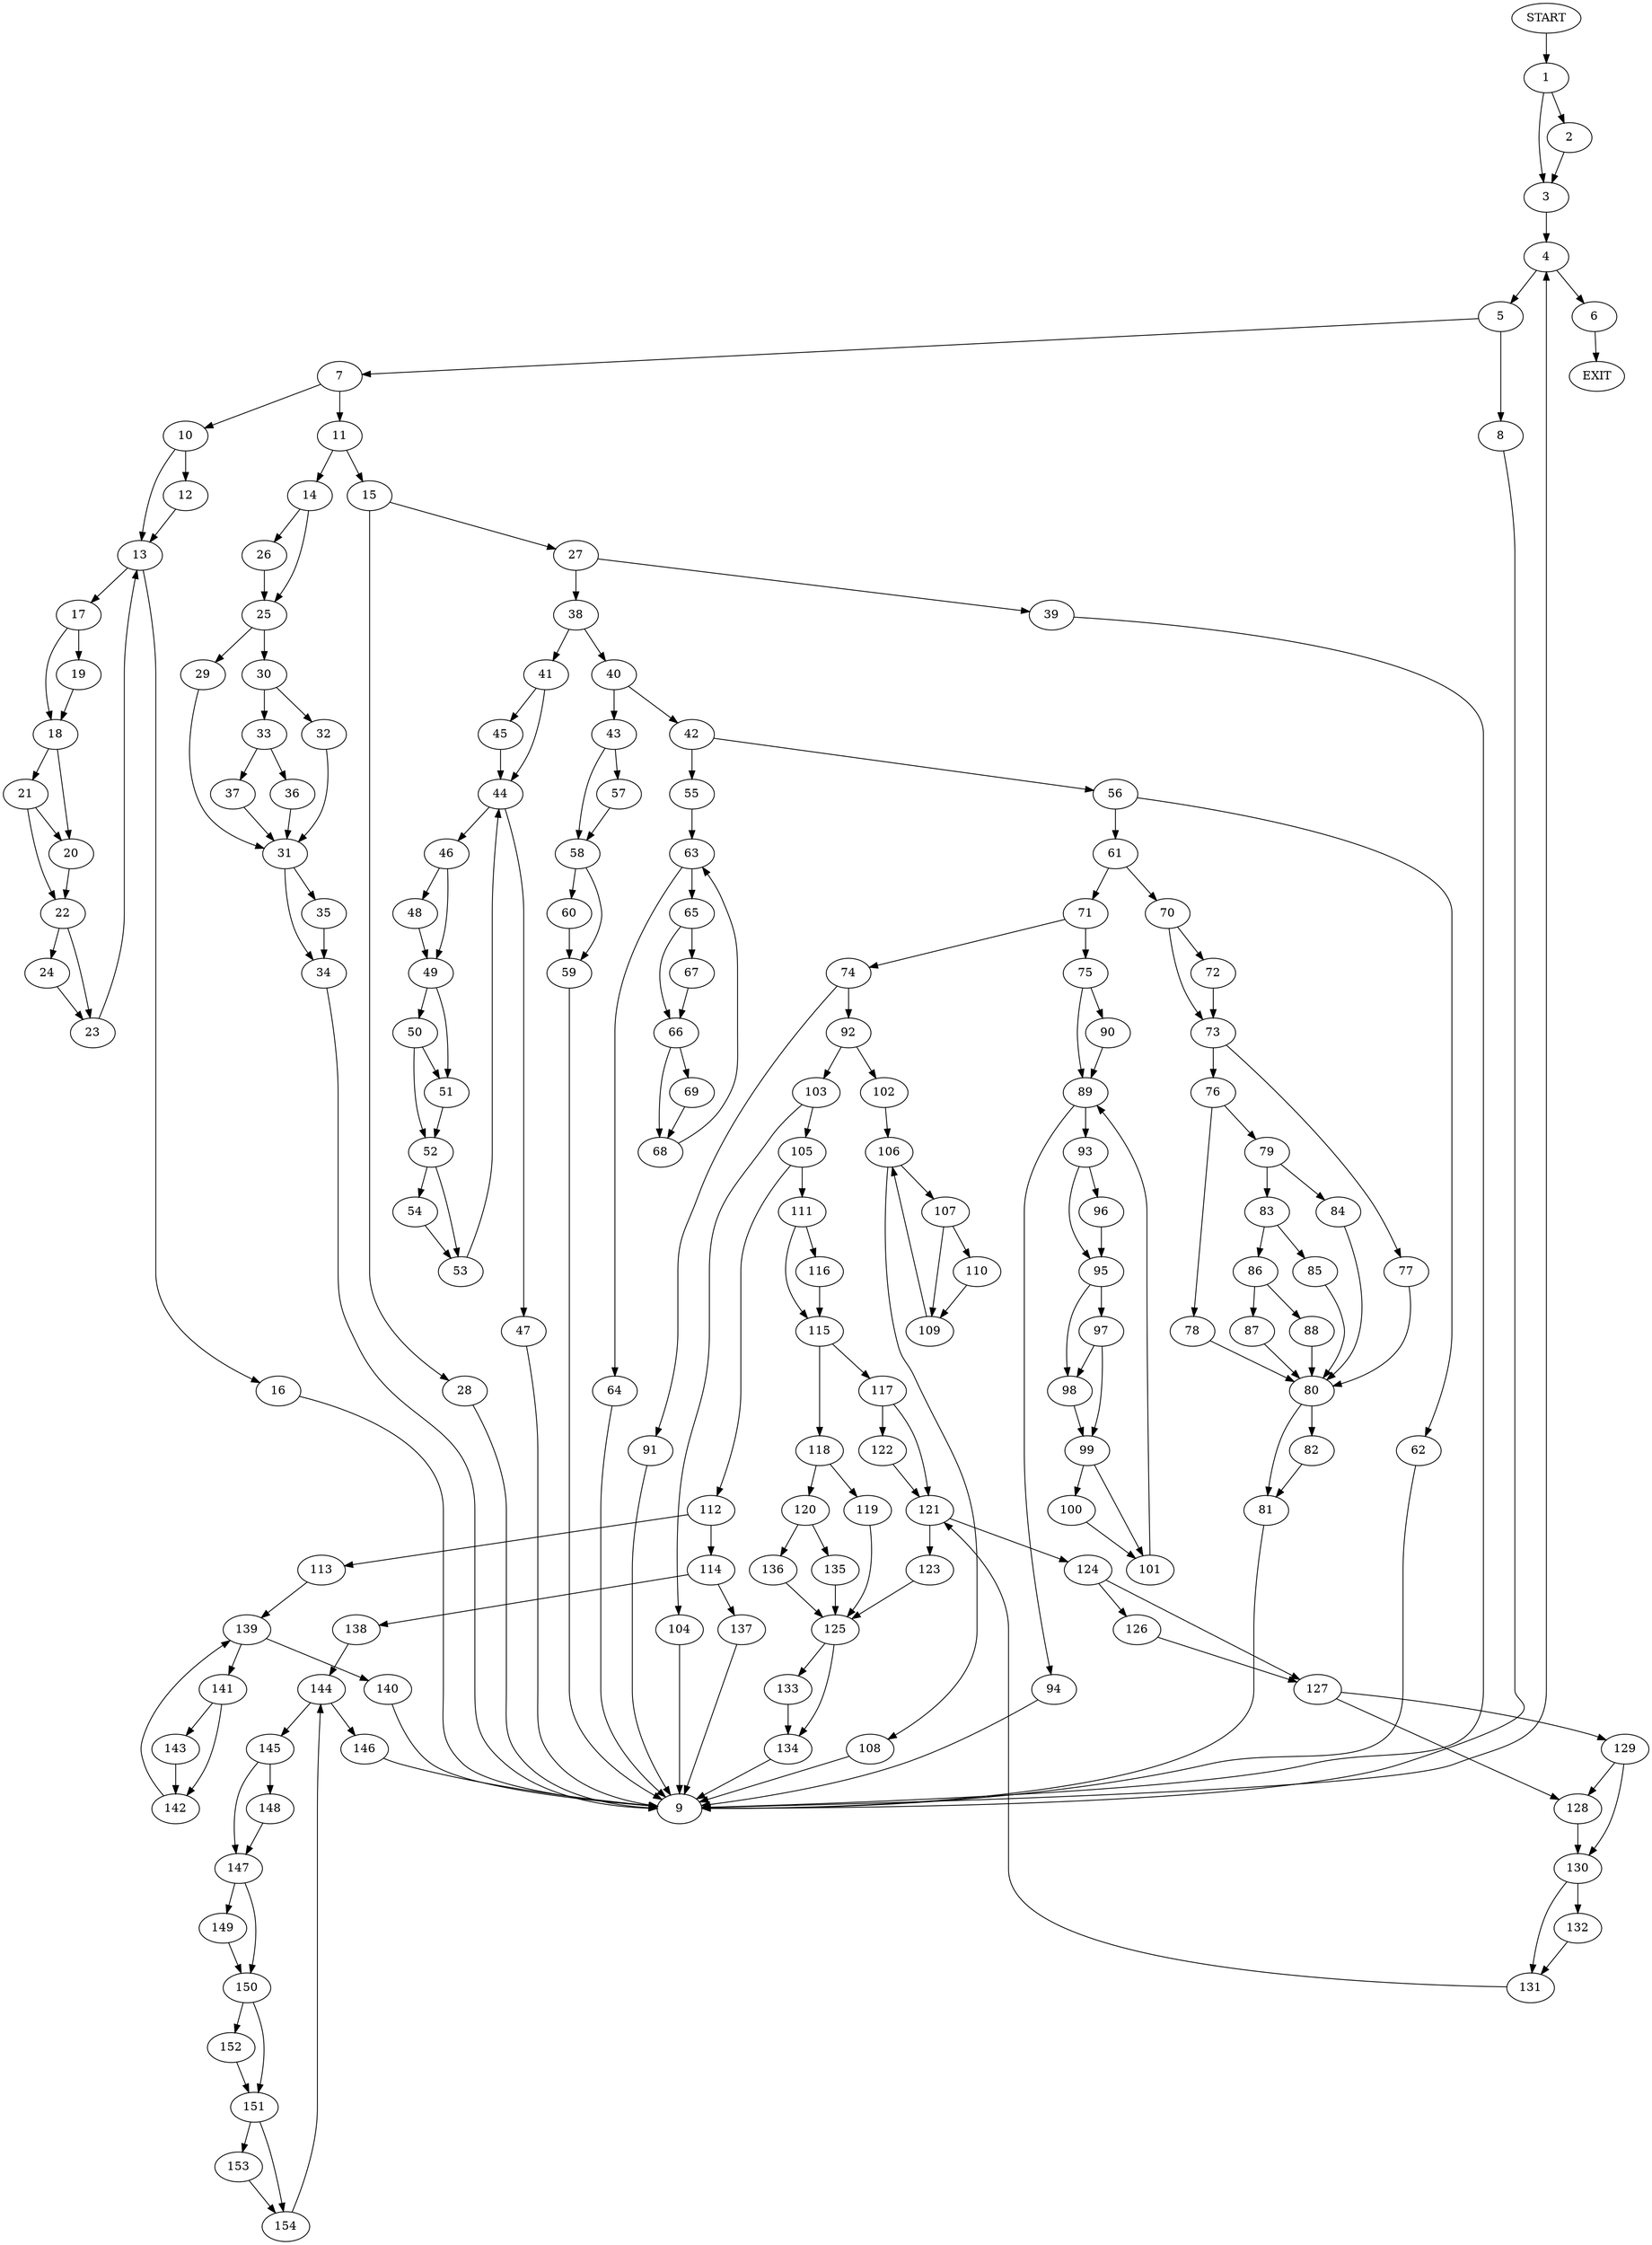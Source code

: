 digraph {
0 [label="START"]
155 [label="EXIT"]
0 -> 1
1 -> 2
1 -> 3
2 -> 3
3 -> 4
4 -> 5
4 -> 6
5 -> 7
5 -> 8
6 -> 155
8 -> 9
7 -> 10
7 -> 11
9 -> 4
10 -> 12
10 -> 13
11 -> 14
11 -> 15
13 -> 16
13 -> 17
12 -> 13
17 -> 18
17 -> 19
16 -> 9
18 -> 20
18 -> 21
19 -> 18
20 -> 22
21 -> 20
21 -> 22
22 -> 23
22 -> 24
23 -> 13
24 -> 23
14 -> 25
14 -> 26
15 -> 27
15 -> 28
25 -> 29
25 -> 30
26 -> 25
29 -> 31
30 -> 32
30 -> 33
31 -> 34
31 -> 35
32 -> 31
33 -> 36
33 -> 37
36 -> 31
37 -> 31
34 -> 9
35 -> 34
27 -> 38
27 -> 39
28 -> 9
38 -> 40
38 -> 41
39 -> 9
40 -> 42
40 -> 43
41 -> 44
41 -> 45
45 -> 44
44 -> 46
44 -> 47
47 -> 9
46 -> 48
46 -> 49
48 -> 49
49 -> 50
49 -> 51
51 -> 52
50 -> 52
50 -> 51
52 -> 53
52 -> 54
54 -> 53
53 -> 44
42 -> 55
42 -> 56
43 -> 57
43 -> 58
57 -> 58
58 -> 59
58 -> 60
60 -> 59
59 -> 9
56 -> 61
56 -> 62
55 -> 63
63 -> 64
63 -> 65
65 -> 66
65 -> 67
64 -> 9
66 -> 68
66 -> 69
67 -> 66
69 -> 68
68 -> 63
61 -> 70
61 -> 71
62 -> 9
70 -> 72
70 -> 73
71 -> 74
71 -> 75
72 -> 73
73 -> 76
73 -> 77
76 -> 78
76 -> 79
77 -> 80
80 -> 81
80 -> 82
78 -> 80
79 -> 83
79 -> 84
84 -> 80
83 -> 85
83 -> 86
85 -> 80
86 -> 87
86 -> 88
88 -> 80
87 -> 80
81 -> 9
82 -> 81
75 -> 89
75 -> 90
74 -> 91
74 -> 92
90 -> 89
89 -> 93
89 -> 94
94 -> 9
93 -> 95
93 -> 96
95 -> 97
95 -> 98
96 -> 95
97 -> 98
97 -> 99
98 -> 99
99 -> 100
99 -> 101
100 -> 101
101 -> 89
91 -> 9
92 -> 102
92 -> 103
103 -> 104
103 -> 105
102 -> 106
106 -> 107
106 -> 108
108 -> 9
107 -> 109
107 -> 110
110 -> 109
109 -> 106
104 -> 9
105 -> 111
105 -> 112
112 -> 113
112 -> 114
111 -> 115
111 -> 116
116 -> 115
115 -> 117
115 -> 118
118 -> 119
118 -> 120
117 -> 121
117 -> 122
121 -> 123
121 -> 124
122 -> 121
123 -> 125
124 -> 126
124 -> 127
127 -> 128
127 -> 129
126 -> 127
128 -> 130
129 -> 130
129 -> 128
130 -> 131
130 -> 132
131 -> 121
132 -> 131
125 -> 133
125 -> 134
120 -> 135
120 -> 136
119 -> 125
136 -> 125
135 -> 125
133 -> 134
134 -> 9
114 -> 137
114 -> 138
113 -> 139
139 -> 140
139 -> 141
140 -> 9
141 -> 142
141 -> 143
143 -> 142
142 -> 139
137 -> 9
138 -> 144
144 -> 145
144 -> 146
145 -> 147
145 -> 148
146 -> 9
147 -> 149
147 -> 150
148 -> 147
149 -> 150
150 -> 151
150 -> 152
152 -> 151
151 -> 153
151 -> 154
154 -> 144
153 -> 154
}
